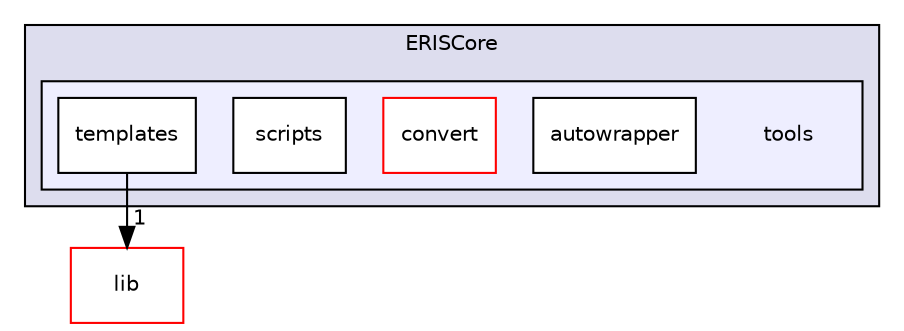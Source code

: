 digraph "C:/Users/Shadow/Documents/GitHub/ERISCore/tools" {
  compound=true
  node [ fontsize="10", fontname="Helvetica"];
  edge [ labelfontsize="10", labelfontname="Helvetica"];
  subgraph clusterdir_4ef12e58aa429d652d8cf572cf893a50 {
    graph [ bgcolor="#ddddee", pencolor="black", label="ERISCore" fontname="Helvetica", fontsize="10", URL="dir_4ef12e58aa429d652d8cf572cf893a50.html"]
  subgraph clusterdir_eec479e5634b98e38b152d74fe6de859 {
    graph [ bgcolor="#eeeeff", pencolor="black", label="" URL="dir_eec479e5634b98e38b152d74fe6de859.html"];
    dir_eec479e5634b98e38b152d74fe6de859 [shape=plaintext label="tools"];
    dir_64a08b1be30f8ab8b05d795c2ea64d41 [shape=box label="autowrapper" color="black" fillcolor="white" style="filled" URL="dir_64a08b1be30f8ab8b05d795c2ea64d41.html"];
    dir_1e00bb5885baed14521c2c3b6cd47c77 [shape=box label="convert" color="red" fillcolor="white" style="filled" URL="dir_1e00bb5885baed14521c2c3b6cd47c77.html"];
    dir_e1ff956143b38cce69d1a0085247e9c2 [shape=box label="scripts" color="black" fillcolor="white" style="filled" URL="dir_e1ff956143b38cce69d1a0085247e9c2.html"];
    dir_15ba7000e06d05e5eb6897130081fe9c [shape=box label="templates" color="black" fillcolor="white" style="filled" URL="dir_15ba7000e06d05e5eb6897130081fe9c.html"];
  }
  }
  dir_a1057353f0d746f72dccba68772260b8 [shape=box label="lib" fillcolor="white" style="filled" color="red" URL="dir_a1057353f0d746f72dccba68772260b8.html"];
  dir_15ba7000e06d05e5eb6897130081fe9c->dir_a1057353f0d746f72dccba68772260b8 [headlabel="1", labeldistance=1.5 headhref="dir_000042_000006.html"];
}
